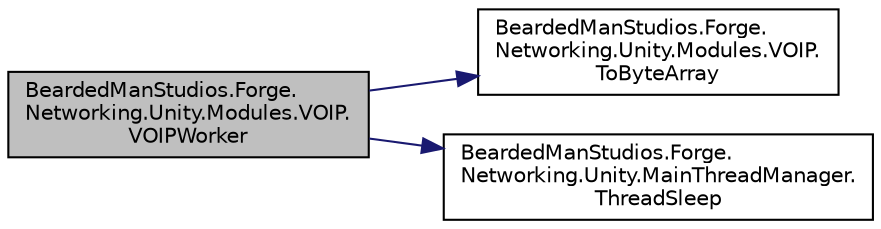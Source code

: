 digraph "BeardedManStudios.Forge.Networking.Unity.Modules.VOIP.VOIPWorker"
{
 // LATEX_PDF_SIZE
  edge [fontname="Helvetica",fontsize="10",labelfontname="Helvetica",labelfontsize="10"];
  node [fontname="Helvetica",fontsize="10",shape=record];
  rankdir="LR";
  Node50 [label="BeardedManStudios.Forge.\lNetworking.Unity.Modules.VOIP.\lVOIPWorker",height=0.2,width=0.4,color="black", fillcolor="grey75", style="filled", fontcolor="black",tooltip=" "];
  Node50 -> Node51 [color="midnightblue",fontsize="10",style="solid",fontname="Helvetica"];
  Node51 [label="BeardedManStudios.Forge.\lNetworking.Unity.Modules.VOIP.\lToByteArray",height=0.2,width=0.4,color="black", fillcolor="white", style="filled",URL="$class_bearded_man_studios_1_1_forge_1_1_networking_1_1_unity_1_1_modules_1_1_v_o_i_p.html#a710f78075f3ff971bb03b8d5c802a54d",tooltip=" "];
  Node50 -> Node52 [color="midnightblue",fontsize="10",style="solid",fontname="Helvetica"];
  Node52 [label="BeardedManStudios.Forge.\lNetworking.Unity.MainThreadManager.\lThreadSleep",height=0.2,width=0.4,color="black", fillcolor="white", style="filled",URL="$class_bearded_man_studios_1_1_forge_1_1_networking_1_1_unity_1_1_main_thread_manager.html#ae2446c139bb39ebd7f88f3f11528fc76",tooltip=" "];
}
